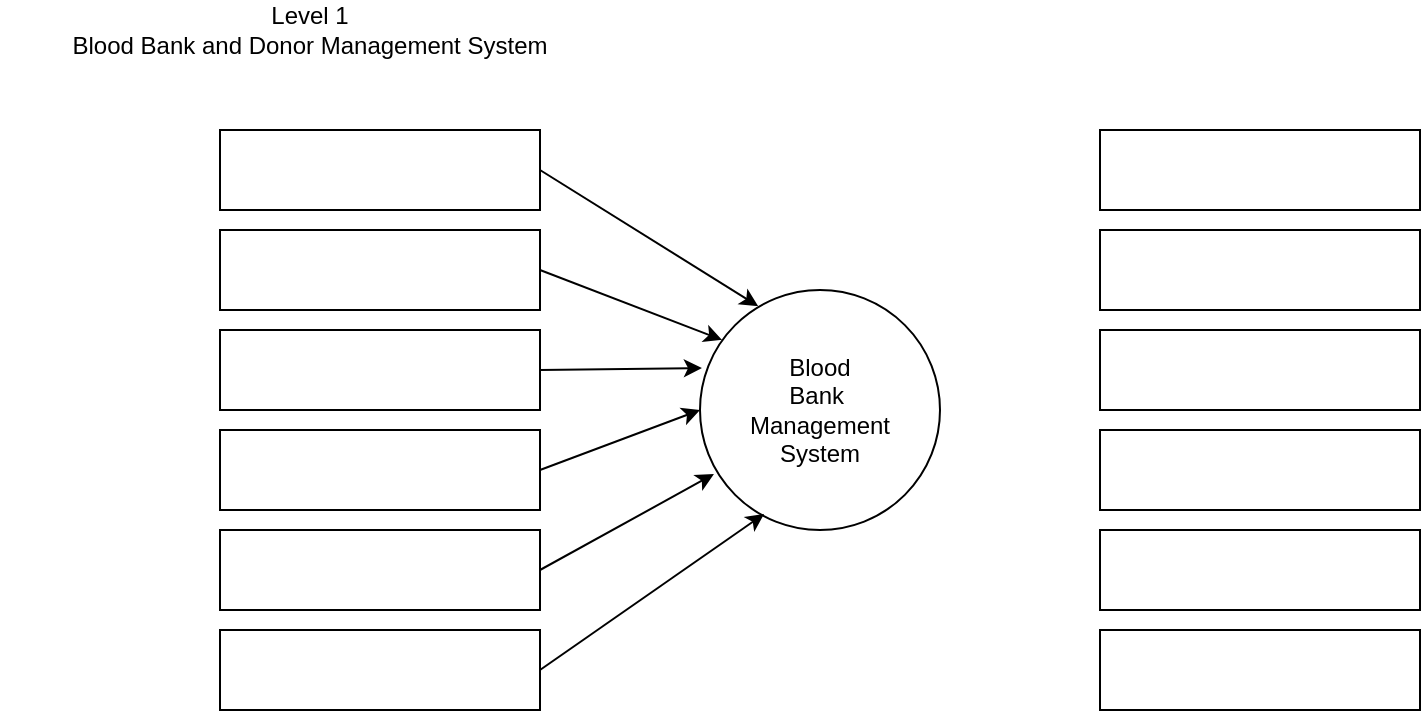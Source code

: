 <mxfile version="13.6.6" type="github">
  <diagram id="0N9GcTCLs40PsIx27nu9" name="Page-1">
    <mxGraphModel dx="868" dy="482" grid="1" gridSize="10" guides="1" tooltips="1" connect="1" arrows="1" fold="1" page="1" pageScale="1" pageWidth="850" pageHeight="1100" math="0" shadow="0">
      <root>
        <mxCell id="0" />
        <mxCell id="1" parent="0" />
        <mxCell id="ZrmOziMJZViyUHCKc2ST-1" value="Level 1&lt;br&gt;Blood Bank and Donor Management System" style="text;html=1;strokeColor=none;fillColor=none;align=center;verticalAlign=middle;whiteSpace=wrap;rounded=0;" parent="1" vertex="1">
          <mxGeometry x="10" y="50" width="310" height="20" as="geometry" />
        </mxCell>
        <mxCell id="ZrmOziMJZViyUHCKc2ST-2" value="Blood&lt;br&gt;Bank&amp;nbsp;&lt;br&gt;Management&lt;br&gt;System" style="ellipse;whiteSpace=wrap;html=1;aspect=fixed;" parent="1" vertex="1">
          <mxGeometry x="360" y="190" width="120" height="120" as="geometry" />
        </mxCell>
        <mxCell id="56nRF85Pk3SCUOcTt5Zv-1" value="" style="rounded=0;whiteSpace=wrap;html=1;" parent="1" vertex="1">
          <mxGeometry x="560" y="110" width="160" height="40" as="geometry" />
        </mxCell>
        <mxCell id="56nRF85Pk3SCUOcTt5Zv-2" value="" style="rounded=0;whiteSpace=wrap;html=1;" parent="1" vertex="1">
          <mxGeometry x="560" y="160" width="160" height="40" as="geometry" />
        </mxCell>
        <mxCell id="56nRF85Pk3SCUOcTt5Zv-3" value="" style="rounded=0;whiteSpace=wrap;html=1;" parent="1" vertex="1">
          <mxGeometry x="560" y="210" width="160" height="40" as="geometry" />
        </mxCell>
        <mxCell id="56nRF85Pk3SCUOcTt5Zv-4" value="" style="rounded=0;whiteSpace=wrap;html=1;" parent="1" vertex="1">
          <mxGeometry x="560" y="260" width="160" height="40" as="geometry" />
        </mxCell>
        <mxCell id="56nRF85Pk3SCUOcTt5Zv-5" value="" style="rounded=0;whiteSpace=wrap;html=1;" parent="1" vertex="1">
          <mxGeometry x="560" y="360" width="160" height="40" as="geometry" />
        </mxCell>
        <mxCell id="56nRF85Pk3SCUOcTt5Zv-6" value="" style="rounded=0;whiteSpace=wrap;html=1;" parent="1" vertex="1">
          <mxGeometry x="560" y="310" width="160" height="40" as="geometry" />
        </mxCell>
        <mxCell id="56nRF85Pk3SCUOcTt5Zv-7" value="" style="rounded=0;whiteSpace=wrap;html=1;" parent="1" vertex="1">
          <mxGeometry x="120" y="360" width="160" height="40" as="geometry" />
        </mxCell>
        <mxCell id="56nRF85Pk3SCUOcTt5Zv-8" value="" style="rounded=0;whiteSpace=wrap;html=1;" parent="1" vertex="1">
          <mxGeometry x="120" y="310" width="160" height="40" as="geometry" />
        </mxCell>
        <mxCell id="56nRF85Pk3SCUOcTt5Zv-9" value="" style="rounded=0;whiteSpace=wrap;html=1;" parent="1" vertex="1">
          <mxGeometry x="120" y="260" width="160" height="40" as="geometry" />
        </mxCell>
        <mxCell id="56nRF85Pk3SCUOcTt5Zv-10" value="" style="rounded=0;whiteSpace=wrap;html=1;" parent="1" vertex="1">
          <mxGeometry x="120" y="110" width="160" height="40" as="geometry" />
        </mxCell>
        <mxCell id="56nRF85Pk3SCUOcTt5Zv-11" value="" style="rounded=0;whiteSpace=wrap;html=1;" parent="1" vertex="1">
          <mxGeometry x="120" y="160" width="160" height="40" as="geometry" />
        </mxCell>
        <mxCell id="56nRF85Pk3SCUOcTt5Zv-12" value="" style="rounded=0;whiteSpace=wrap;html=1;" parent="1" vertex="1">
          <mxGeometry x="120" y="210" width="160" height="40" as="geometry" />
        </mxCell>
        <mxCell id="vwDUmSaHlhe9i_p7MX3b-1" value="" style="endArrow=classic;html=1;exitX=1;exitY=0.5;exitDx=0;exitDy=0;entryX=0.267;entryY=0.933;entryDx=0;entryDy=0;entryPerimeter=0;" edge="1" parent="1" source="56nRF85Pk3SCUOcTt5Zv-7" target="ZrmOziMJZViyUHCKc2ST-2">
          <mxGeometry width="50" height="50" relative="1" as="geometry">
            <mxPoint x="280" y="390" as="sourcePoint" />
            <mxPoint x="330" y="340" as="targetPoint" />
          </mxGeometry>
        </mxCell>
        <mxCell id="vwDUmSaHlhe9i_p7MX3b-2" value="" style="endArrow=classic;html=1;entryX=0.058;entryY=0.767;entryDx=0;entryDy=0;entryPerimeter=0;" edge="1" parent="1" target="ZrmOziMJZViyUHCKc2ST-2">
          <mxGeometry width="50" height="50" relative="1" as="geometry">
            <mxPoint x="280" y="330" as="sourcePoint" />
            <mxPoint x="364" y="280" as="targetPoint" />
          </mxGeometry>
        </mxCell>
        <mxCell id="vwDUmSaHlhe9i_p7MX3b-3" value="" style="endArrow=classic;html=1;exitX=1;exitY=0.5;exitDx=0;exitDy=0;entryX=0;entryY=0.5;entryDx=0;entryDy=0;" edge="1" parent="1" source="56nRF85Pk3SCUOcTt5Zv-9" target="ZrmOziMJZViyUHCKc2ST-2">
          <mxGeometry width="50" height="50" relative="1" as="geometry">
            <mxPoint x="290" y="290" as="sourcePoint" />
            <mxPoint x="330" y="230" as="targetPoint" />
          </mxGeometry>
        </mxCell>
        <mxCell id="vwDUmSaHlhe9i_p7MX3b-4" value="" style="endArrow=classic;html=1;entryX=0.008;entryY=0.325;entryDx=0;entryDy=0;entryPerimeter=0;" edge="1" parent="1" target="ZrmOziMJZViyUHCKc2ST-2">
          <mxGeometry width="50" height="50" relative="1" as="geometry">
            <mxPoint x="280" y="230" as="sourcePoint" />
            <mxPoint x="330" y="180" as="targetPoint" />
          </mxGeometry>
        </mxCell>
        <mxCell id="vwDUmSaHlhe9i_p7MX3b-5" value="" style="endArrow=classic;html=1;entryX=0.092;entryY=0.208;entryDx=0;entryDy=0;entryPerimeter=0;" edge="1" parent="1" target="ZrmOziMJZViyUHCKc2ST-2">
          <mxGeometry width="50" height="50" relative="1" as="geometry">
            <mxPoint x="280" y="180" as="sourcePoint" />
            <mxPoint x="330" y="130" as="targetPoint" />
          </mxGeometry>
        </mxCell>
        <mxCell id="vwDUmSaHlhe9i_p7MX3b-6" value="" style="endArrow=classic;html=1;entryX=0.242;entryY=0.067;entryDx=0;entryDy=0;entryPerimeter=0;" edge="1" parent="1" target="ZrmOziMJZViyUHCKc2ST-2">
          <mxGeometry width="50" height="50" relative="1" as="geometry">
            <mxPoint x="280" y="130" as="sourcePoint" />
            <mxPoint x="330" y="80" as="targetPoint" />
          </mxGeometry>
        </mxCell>
      </root>
    </mxGraphModel>
  </diagram>
</mxfile>
